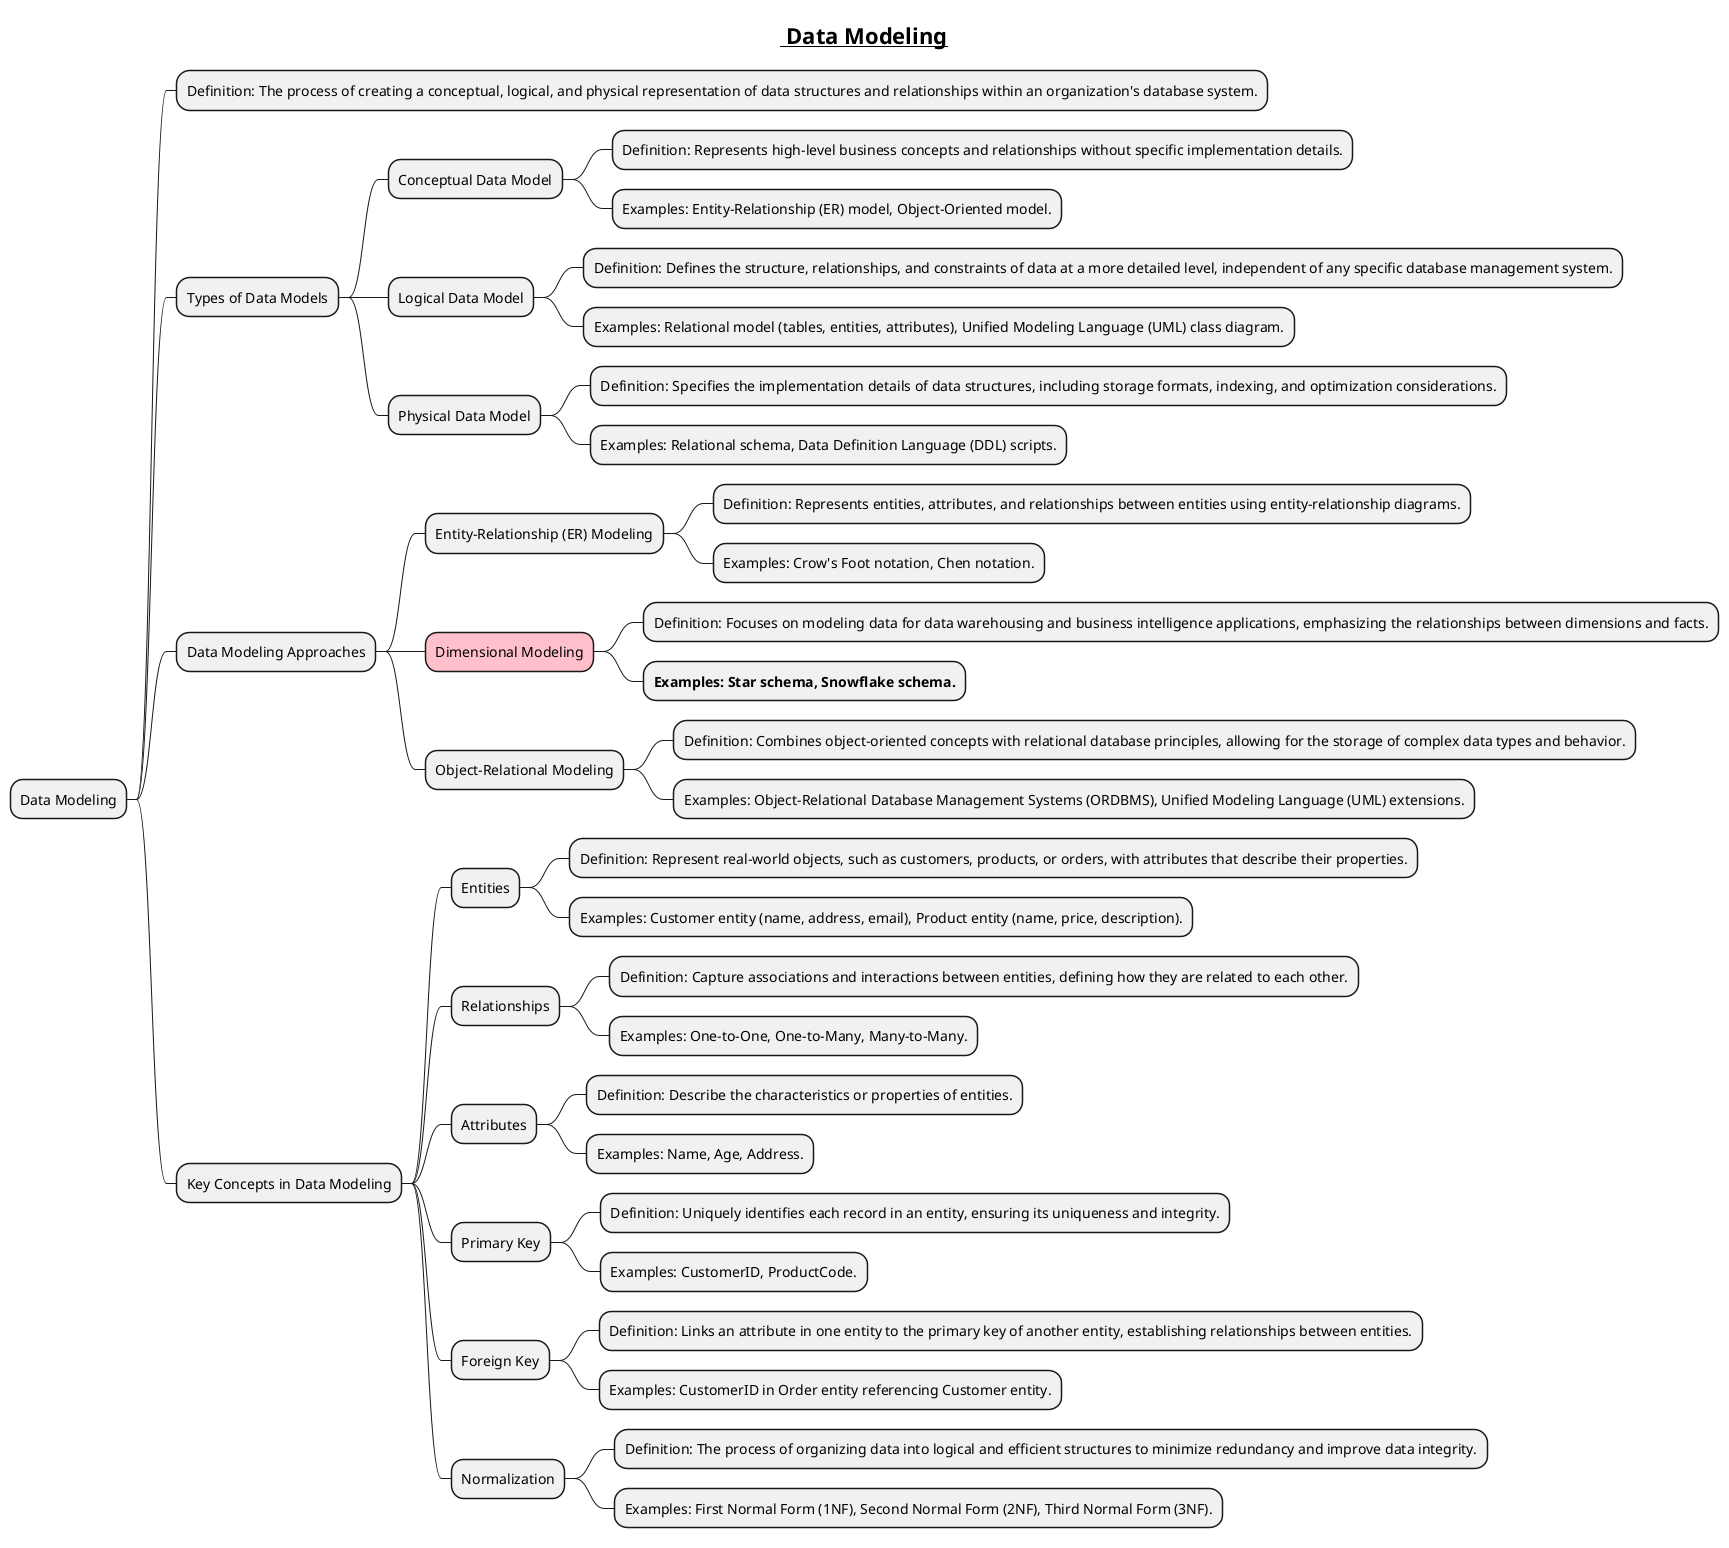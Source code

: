 @startmindmap
title =__ Data Modeling__
* Data Modeling
** Definition: The process of creating a conceptual, logical, and physical representation of data structures and relationships within an organization's database system.
** Types of Data Models
*** Conceptual Data Model
**** Definition: Represents high-level business concepts and relationships without specific implementation details.
**** Examples: Entity-Relationship (ER) model, Object-Oriented model.
*** Logical Data Model
**** Definition: Defines the structure, relationships, and constraints of data at a more detailed level, independent of any specific database management system.
**** Examples: Relational model (tables, entities, attributes), Unified Modeling Language (UML) class diagram.
*** Physical Data Model
**** Definition: Specifies the implementation details of data structures, including storage formats, indexing, and optimization considerations.
**** Examples: Relational schema, Data Definition Language (DDL) scripts.
** Data Modeling Approaches
*** Entity-Relationship (ER) Modeling
**** Definition: Represents entities, attributes, and relationships between entities using entity-relationship diagrams.
**** Examples: Crow's Foot notation, Chen notation.
***[#pink] Dimensional Modeling
**** Definition: Focuses on modeling data for data warehousing and business intelligence applications, emphasizing the relationships between dimensions and facts.
**** **Examples: Star schema, Snowflake schema.**
*** Object-Relational Modeling
**** Definition: Combines object-oriented concepts with relational database principles, allowing for the storage of complex data types and behavior.
**** Examples: Object-Relational Database Management Systems (ORDBMS), Unified Modeling Language (UML) extensions.
** Key Concepts in Data Modeling
*** Entities
**** Definition: Represent real-world objects, such as customers, products, or orders, with attributes that describe their properties.
**** Examples: Customer entity (name, address, email), Product entity (name, price, description).
*** Relationships
**** Definition: Capture associations and interactions between entities, defining how they are related to each other.
**** Examples: One-to-One, One-to-Many, Many-to-Many.
*** Attributes
**** Definition: Describe the characteristics or properties of entities.
**** Examples: Name, Age, Address.
*** Primary Key
**** Definition: Uniquely identifies each record in an entity, ensuring its uniqueness and integrity.
**** Examples: CustomerID, ProductCode.
*** Foreign Key
**** Definition: Links an attribute in one entity to the primary key of another entity, establishing relationships between entities.
**** Examples: CustomerID in Order entity referencing Customer entity.
*** Normalization
**** Definition: The process of organizing data into logical and efficient structures to minimize redundancy and improve data integrity.
**** Examples: First Normal Form (1NF), Second Normal Form (2NF), Third Normal Form (3NF).
@endmindmap
